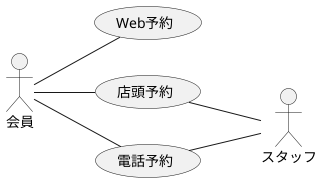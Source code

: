 @startuml BusinessUsecase

left to right direction

actor 会員
actor スタッフ

会員 -- (Web予約)
会員 -- (店頭予約)
(店頭予約) -- スタッフ
会員 -- (電話予約)
(電話予約) -- スタッフ

@enduml
